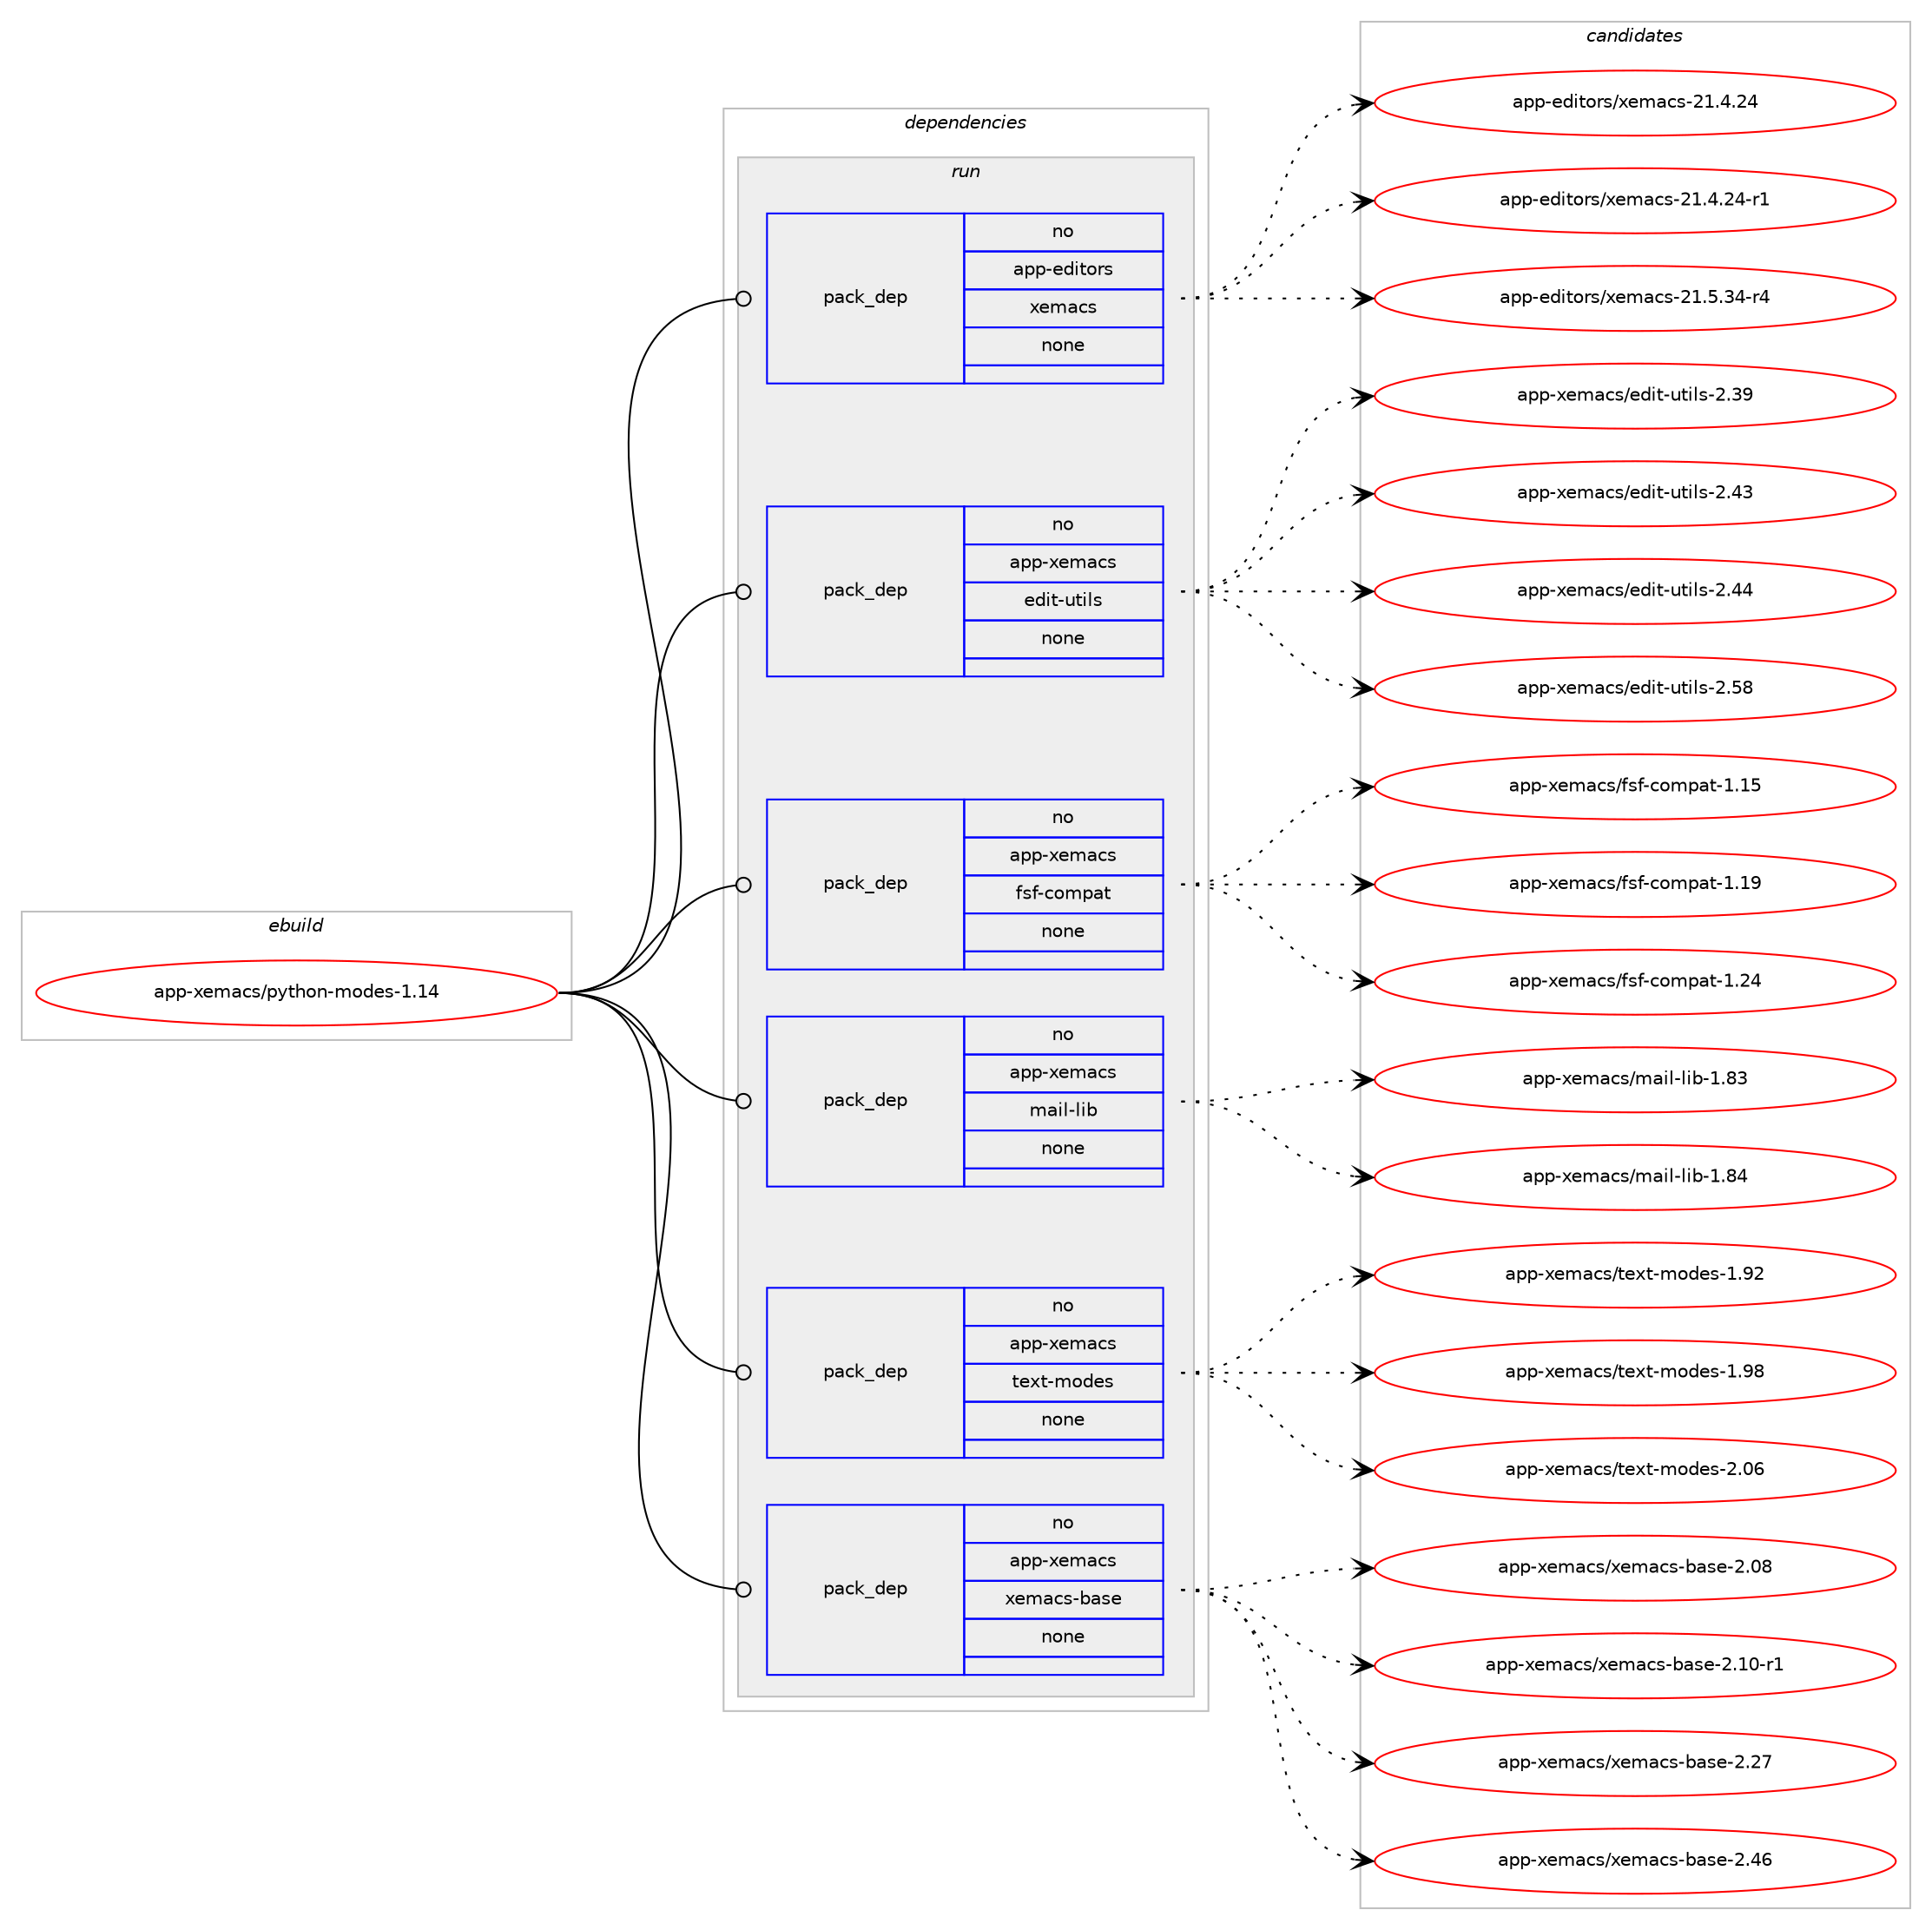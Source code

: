 digraph prolog {

# *************
# Graph options
# *************

newrank=true;
concentrate=true;
compound=true;
graph [rankdir=LR,fontname=Helvetica,fontsize=10,ranksep=1.5];#, ranksep=2.5, nodesep=0.2];
edge  [arrowhead=vee];
node  [fontname=Helvetica,fontsize=10];

# **********
# The ebuild
# **********

subgraph cluster_leftcol {
color=gray;
rank=same;
label=<<i>ebuild</i>>;
id [label="app-xemacs/python-modes-1.14", color=red, width=4, href="../app-xemacs/python-modes-1.14.svg"];
}

# ****************
# The dependencies
# ****************

subgraph cluster_midcol {
color=gray;
label=<<i>dependencies</i>>;
subgraph cluster_compile {
fillcolor="#eeeeee";
style=filled;
label=<<i>compile</i>>;
}
subgraph cluster_compileandrun {
fillcolor="#eeeeee";
style=filled;
label=<<i>compile and run</i>>;
}
subgraph cluster_run {
fillcolor="#eeeeee";
style=filled;
label=<<i>run</i>>;
subgraph pack938720 {
dependency1316002 [label=<<TABLE BORDER="0" CELLBORDER="1" CELLSPACING="0" CELLPADDING="4" WIDTH="220"><TR><TD ROWSPAN="6" CELLPADDING="30">pack_dep</TD></TR><TR><TD WIDTH="110">no</TD></TR><TR><TD>app-editors</TD></TR><TR><TD>xemacs</TD></TR><TR><TD>none</TD></TR><TR><TD></TD></TR></TABLE>>, shape=none, color=blue];
}
id:e -> dependency1316002:w [weight=20,style="solid",arrowhead="odot"];
subgraph pack938721 {
dependency1316003 [label=<<TABLE BORDER="0" CELLBORDER="1" CELLSPACING="0" CELLPADDING="4" WIDTH="220"><TR><TD ROWSPAN="6" CELLPADDING="30">pack_dep</TD></TR><TR><TD WIDTH="110">no</TD></TR><TR><TD>app-xemacs</TD></TR><TR><TD>edit-utils</TD></TR><TR><TD>none</TD></TR><TR><TD></TD></TR></TABLE>>, shape=none, color=blue];
}
id:e -> dependency1316003:w [weight=20,style="solid",arrowhead="odot"];
subgraph pack938722 {
dependency1316004 [label=<<TABLE BORDER="0" CELLBORDER="1" CELLSPACING="0" CELLPADDING="4" WIDTH="220"><TR><TD ROWSPAN="6" CELLPADDING="30">pack_dep</TD></TR><TR><TD WIDTH="110">no</TD></TR><TR><TD>app-xemacs</TD></TR><TR><TD>fsf-compat</TD></TR><TR><TD>none</TD></TR><TR><TD></TD></TR></TABLE>>, shape=none, color=blue];
}
id:e -> dependency1316004:w [weight=20,style="solid",arrowhead="odot"];
subgraph pack938723 {
dependency1316005 [label=<<TABLE BORDER="0" CELLBORDER="1" CELLSPACING="0" CELLPADDING="4" WIDTH="220"><TR><TD ROWSPAN="6" CELLPADDING="30">pack_dep</TD></TR><TR><TD WIDTH="110">no</TD></TR><TR><TD>app-xemacs</TD></TR><TR><TD>mail-lib</TD></TR><TR><TD>none</TD></TR><TR><TD></TD></TR></TABLE>>, shape=none, color=blue];
}
id:e -> dependency1316005:w [weight=20,style="solid",arrowhead="odot"];
subgraph pack938724 {
dependency1316006 [label=<<TABLE BORDER="0" CELLBORDER="1" CELLSPACING="0" CELLPADDING="4" WIDTH="220"><TR><TD ROWSPAN="6" CELLPADDING="30">pack_dep</TD></TR><TR><TD WIDTH="110">no</TD></TR><TR><TD>app-xemacs</TD></TR><TR><TD>text-modes</TD></TR><TR><TD>none</TD></TR><TR><TD></TD></TR></TABLE>>, shape=none, color=blue];
}
id:e -> dependency1316006:w [weight=20,style="solid",arrowhead="odot"];
subgraph pack938725 {
dependency1316007 [label=<<TABLE BORDER="0" CELLBORDER="1" CELLSPACING="0" CELLPADDING="4" WIDTH="220"><TR><TD ROWSPAN="6" CELLPADDING="30">pack_dep</TD></TR><TR><TD WIDTH="110">no</TD></TR><TR><TD>app-xemacs</TD></TR><TR><TD>xemacs-base</TD></TR><TR><TD>none</TD></TR><TR><TD></TD></TR></TABLE>>, shape=none, color=blue];
}
id:e -> dependency1316007:w [weight=20,style="solid",arrowhead="odot"];
}
}

# **************
# The candidates
# **************

subgraph cluster_choices {
rank=same;
color=gray;
label=<<i>candidates</i>>;

subgraph choice938720 {
color=black;
nodesep=1;
choice97112112451011001051161111141154712010110997991154550494652465052 [label="app-editors/xemacs-21.4.24", color=red, width=4,href="../app-editors/xemacs-21.4.24.svg"];
choice971121124510110010511611111411547120101109979911545504946524650524511449 [label="app-editors/xemacs-21.4.24-r1", color=red, width=4,href="../app-editors/xemacs-21.4.24-r1.svg"];
choice971121124510110010511611111411547120101109979911545504946534651524511452 [label="app-editors/xemacs-21.5.34-r4", color=red, width=4,href="../app-editors/xemacs-21.5.34-r4.svg"];
dependency1316002:e -> choice97112112451011001051161111141154712010110997991154550494652465052:w [style=dotted,weight="100"];
dependency1316002:e -> choice971121124510110010511611111411547120101109979911545504946524650524511449:w [style=dotted,weight="100"];
dependency1316002:e -> choice971121124510110010511611111411547120101109979911545504946534651524511452:w [style=dotted,weight="100"];
}
subgraph choice938721 {
color=black;
nodesep=1;
choice9711211245120101109979911547101100105116451171161051081154550465157 [label="app-xemacs/edit-utils-2.39", color=red, width=4,href="../app-xemacs/edit-utils-2.39.svg"];
choice9711211245120101109979911547101100105116451171161051081154550465251 [label="app-xemacs/edit-utils-2.43", color=red, width=4,href="../app-xemacs/edit-utils-2.43.svg"];
choice9711211245120101109979911547101100105116451171161051081154550465252 [label="app-xemacs/edit-utils-2.44", color=red, width=4,href="../app-xemacs/edit-utils-2.44.svg"];
choice9711211245120101109979911547101100105116451171161051081154550465356 [label="app-xemacs/edit-utils-2.58", color=red, width=4,href="../app-xemacs/edit-utils-2.58.svg"];
dependency1316003:e -> choice9711211245120101109979911547101100105116451171161051081154550465157:w [style=dotted,weight="100"];
dependency1316003:e -> choice9711211245120101109979911547101100105116451171161051081154550465251:w [style=dotted,weight="100"];
dependency1316003:e -> choice9711211245120101109979911547101100105116451171161051081154550465252:w [style=dotted,weight="100"];
dependency1316003:e -> choice9711211245120101109979911547101100105116451171161051081154550465356:w [style=dotted,weight="100"];
}
subgraph choice938722 {
color=black;
nodesep=1;
choice97112112451201011099799115471021151024599111109112971164549464953 [label="app-xemacs/fsf-compat-1.15", color=red, width=4,href="../app-xemacs/fsf-compat-1.15.svg"];
choice97112112451201011099799115471021151024599111109112971164549464957 [label="app-xemacs/fsf-compat-1.19", color=red, width=4,href="../app-xemacs/fsf-compat-1.19.svg"];
choice97112112451201011099799115471021151024599111109112971164549465052 [label="app-xemacs/fsf-compat-1.24", color=red, width=4,href="../app-xemacs/fsf-compat-1.24.svg"];
dependency1316004:e -> choice97112112451201011099799115471021151024599111109112971164549464953:w [style=dotted,weight="100"];
dependency1316004:e -> choice97112112451201011099799115471021151024599111109112971164549464957:w [style=dotted,weight="100"];
dependency1316004:e -> choice97112112451201011099799115471021151024599111109112971164549465052:w [style=dotted,weight="100"];
}
subgraph choice938723 {
color=black;
nodesep=1;
choice97112112451201011099799115471099710510845108105984549465651 [label="app-xemacs/mail-lib-1.83", color=red, width=4,href="../app-xemacs/mail-lib-1.83.svg"];
choice97112112451201011099799115471099710510845108105984549465652 [label="app-xemacs/mail-lib-1.84", color=red, width=4,href="../app-xemacs/mail-lib-1.84.svg"];
dependency1316005:e -> choice97112112451201011099799115471099710510845108105984549465651:w [style=dotted,weight="100"];
dependency1316005:e -> choice97112112451201011099799115471099710510845108105984549465652:w [style=dotted,weight="100"];
}
subgraph choice938724 {
color=black;
nodesep=1;
choice9711211245120101109979911547116101120116451091111001011154549465750 [label="app-xemacs/text-modes-1.92", color=red, width=4,href="../app-xemacs/text-modes-1.92.svg"];
choice9711211245120101109979911547116101120116451091111001011154549465756 [label="app-xemacs/text-modes-1.98", color=red, width=4,href="../app-xemacs/text-modes-1.98.svg"];
choice9711211245120101109979911547116101120116451091111001011154550464854 [label="app-xemacs/text-modes-2.06", color=red, width=4,href="../app-xemacs/text-modes-2.06.svg"];
dependency1316006:e -> choice9711211245120101109979911547116101120116451091111001011154549465750:w [style=dotted,weight="100"];
dependency1316006:e -> choice9711211245120101109979911547116101120116451091111001011154549465756:w [style=dotted,weight="100"];
dependency1316006:e -> choice9711211245120101109979911547116101120116451091111001011154550464854:w [style=dotted,weight="100"];
}
subgraph choice938725 {
color=black;
nodesep=1;
choice971121124512010110997991154712010110997991154598971151014550464856 [label="app-xemacs/xemacs-base-2.08", color=red, width=4,href="../app-xemacs/xemacs-base-2.08.svg"];
choice9711211245120101109979911547120101109979911545989711510145504649484511449 [label="app-xemacs/xemacs-base-2.10-r1", color=red, width=4,href="../app-xemacs/xemacs-base-2.10-r1.svg"];
choice971121124512010110997991154712010110997991154598971151014550465055 [label="app-xemacs/xemacs-base-2.27", color=red, width=4,href="../app-xemacs/xemacs-base-2.27.svg"];
choice971121124512010110997991154712010110997991154598971151014550465254 [label="app-xemacs/xemacs-base-2.46", color=red, width=4,href="../app-xemacs/xemacs-base-2.46.svg"];
dependency1316007:e -> choice971121124512010110997991154712010110997991154598971151014550464856:w [style=dotted,weight="100"];
dependency1316007:e -> choice9711211245120101109979911547120101109979911545989711510145504649484511449:w [style=dotted,weight="100"];
dependency1316007:e -> choice971121124512010110997991154712010110997991154598971151014550465055:w [style=dotted,weight="100"];
dependency1316007:e -> choice971121124512010110997991154712010110997991154598971151014550465254:w [style=dotted,weight="100"];
}
}

}
